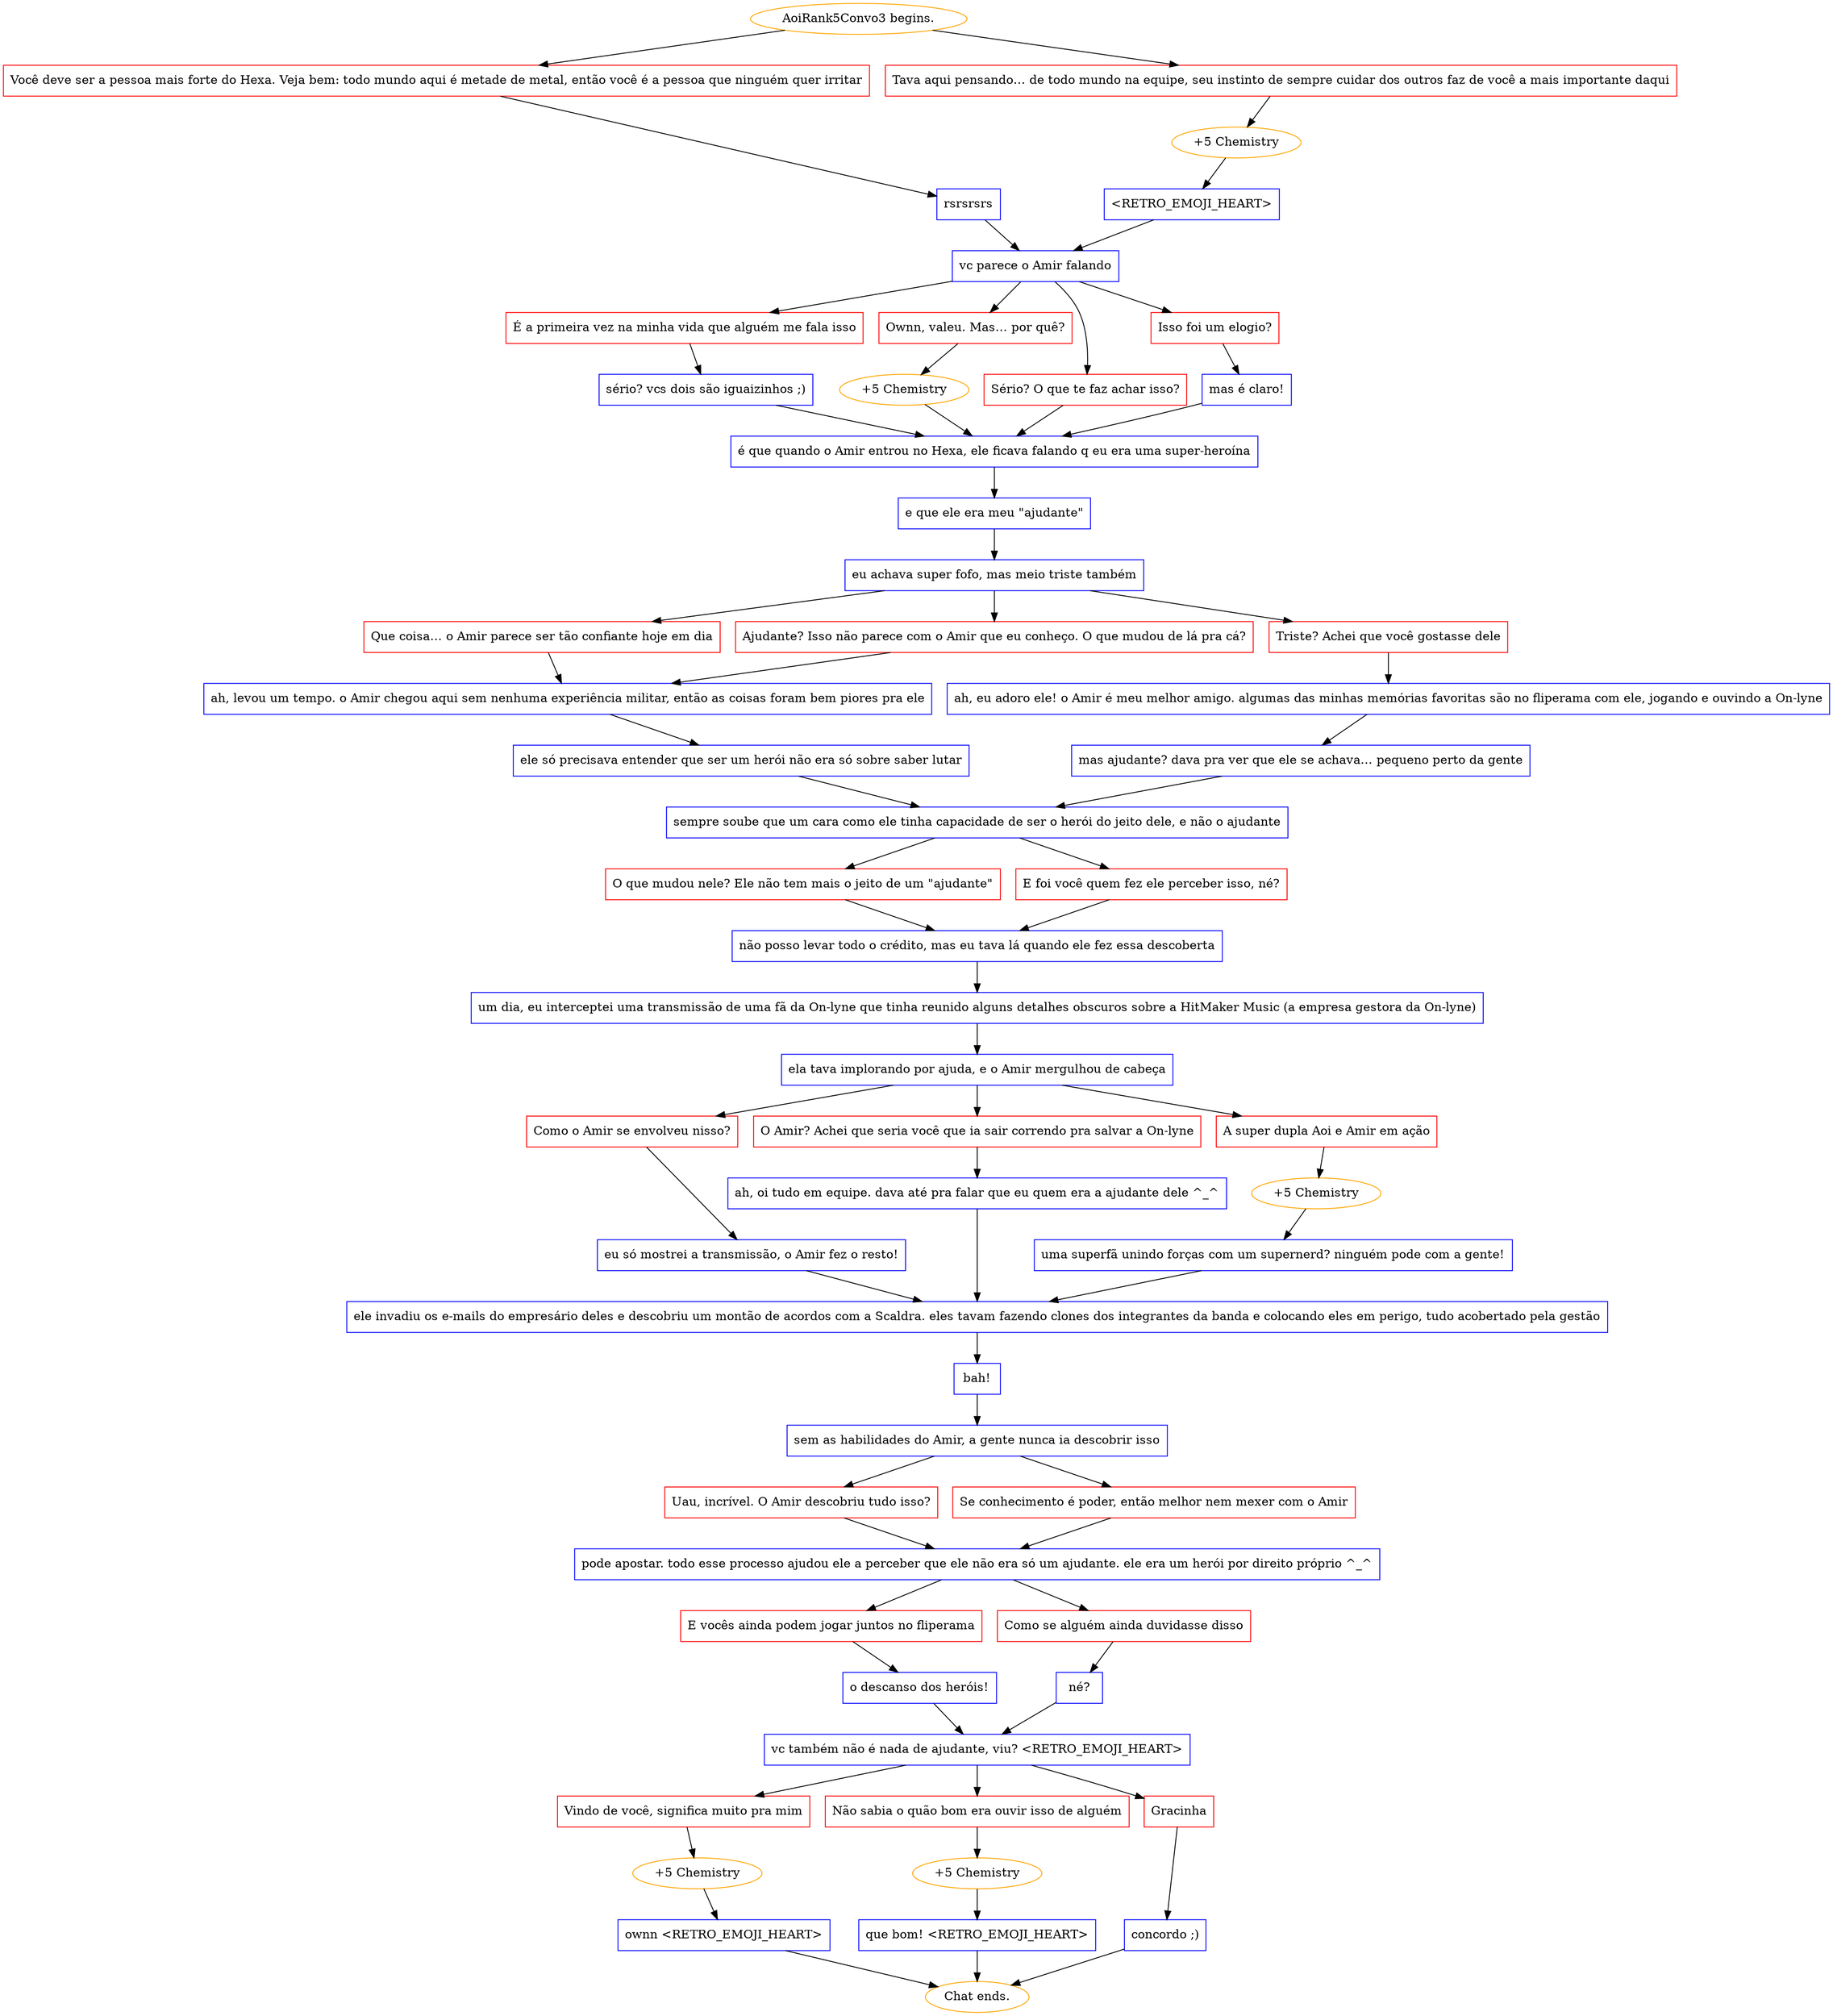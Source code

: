 digraph {
	"AoiRank5Convo3 begins." [color=orange];
		"AoiRank5Convo3 begins." -> j2715736264;
		"AoiRank5Convo3 begins." -> j2945244770;
	j2715736264 [label="Você deve ser a pessoa mais forte do Hexa. Veja bem: todo mundo aqui é metade de metal, então você é a pessoa que ninguém quer irritar",shape=box,color=red];
		j2715736264 -> j2056122514;
	j2945244770 [label="Tava aqui pensando… de todo mundo na equipe, seu instinto de sempre cuidar dos outros faz de você a mais importante daqui",shape=box,color=red];
		j2945244770 -> j4270327298;
	j2056122514 [label="rsrsrsrs",shape=box,color=blue];
		j2056122514 -> j514022762;
	j4270327298 [label="+5 Chemistry",color=orange];
		j4270327298 -> j197064075;
	j514022762 [label="vc parece o Amir falando",shape=box,color=blue];
		j514022762 -> j3622807542;
		j514022762 -> j1499488140;
		j514022762 -> j2243699371;
		j514022762 -> j3003932738;
	j197064075 [label="<RETRO_EMOJI_HEART>",shape=box,color=blue];
		j197064075 -> j514022762;
	j3622807542 [label="É a primeira vez na minha vida que alguém me fala isso",shape=box,color=red];
		j3622807542 -> j2450557465;
	j1499488140 [label="Ownn, valeu. Mas… por quê?",shape=box,color=red];
		j1499488140 -> j4156561096;
	j2243699371 [label="Sério? O que te faz achar isso?",shape=box,color=red];
		j2243699371 -> j1443990710;
	j3003932738 [label="Isso foi um elogio?",shape=box,color=red];
		j3003932738 -> j1068707248;
	j2450557465 [label="sério? vcs dois são iguaizinhos ;)",shape=box,color=blue];
		j2450557465 -> j1443990710;
	j4156561096 [label="+5 Chemistry",color=orange];
		j4156561096 -> j1443990710;
	j1443990710 [label="é que quando o Amir entrou no Hexa, ele ficava falando q eu era uma super-heroína",shape=box,color=blue];
		j1443990710 -> j3666019400;
	j1068707248 [label="mas é claro!",shape=box,color=blue];
		j1068707248 -> j1443990710;
	j3666019400 [label="e que ele era meu \"ajudante\"",shape=box,color=blue];
		j3666019400 -> j1593254336;
	j1593254336 [label="eu achava super fofo, mas meio triste também",shape=box,color=blue];
		j1593254336 -> j1113657292;
		j1593254336 -> j792067391;
		j1593254336 -> j1317163382;
	j1113657292 [label="Que coisa… o Amir parece ser tão confiante hoje em dia",shape=box,color=red];
		j1113657292 -> j75169701;
	j792067391 [label="Ajudante? Isso não parece com o Amir que eu conheço. O que mudou de lá pra cá?",shape=box,color=red];
		j792067391 -> j75169701;
	j1317163382 [label="Triste? Achei que você gostasse dele",shape=box,color=red];
		j1317163382 -> j4206786129;
	j75169701 [label="ah, levou um tempo. o Amir chegou aqui sem nenhuma experiência militar, então as coisas foram bem piores pra ele",shape=box,color=blue];
		j75169701 -> j3904242120;
	j4206786129 [label="ah, eu adoro ele! o Amir é meu melhor amigo. algumas das minhas memórias favoritas são no fliperama com ele, jogando e ouvindo a On-lyne",shape=box,color=blue];
		j4206786129 -> j2105486041;
	j3904242120 [label="ele só precisava entender que ser um herói não era só sobre saber lutar",shape=box,color=blue];
		j3904242120 -> j3310772970;
	j2105486041 [label="mas ajudante? dava pra ver que ele se achava… pequeno perto da gente",shape=box,color=blue];
		j2105486041 -> j3310772970;
	j3310772970 [label="sempre soube que um cara como ele tinha capacidade de ser o herói do jeito dele, e não o ajudante",shape=box,color=blue];
		j3310772970 -> j675413331;
		j3310772970 -> j3837115848;
	j675413331 [label="O que mudou nele? Ele não tem mais o jeito de um \"ajudante\"",shape=box,color=red];
		j675413331 -> j1722962164;
	j3837115848 [label="E foi você quem fez ele perceber isso, né?",shape=box,color=red];
		j3837115848 -> j1722962164;
	j1722962164 [label="não posso levar todo o crédito, mas eu tava lá quando ele fez essa descoberta",shape=box,color=blue];
		j1722962164 -> j4168636419;
	j4168636419 [label="um dia, eu interceptei uma transmissão de uma fã da On-lyne que tinha reunido alguns detalhes obscuros sobre a HitMaker Music (a empresa gestora da On-lyne)",shape=box,color=blue];
		j4168636419 -> j2051760771;
	j2051760771 [label="ela tava implorando por ajuda, e o Amir mergulhou de cabeça",shape=box,color=blue];
		j2051760771 -> j3471036677;
		j2051760771 -> j280942204;
		j2051760771 -> j2580330975;
	j3471036677 [label="Como o Amir se envolveu nisso?",shape=box,color=red];
		j3471036677 -> j326716220;
	j280942204 [label="O Amir? Achei que seria você que ia sair correndo pra salvar a On-lyne",shape=box,color=red];
		j280942204 -> j2715371579;
	j2580330975 [label="A super dupla Aoi e Amir em ação",shape=box,color=red];
		j2580330975 -> j1085206563;
	j326716220 [label="eu só mostrei a transmissão, o Amir fez o resto!",shape=box,color=blue];
		j326716220 -> j777459436;
	j2715371579 [label="ah, oi tudo em equipe. dava até pra falar que eu quem era a ajudante dele ^_^",shape=box,color=blue];
		j2715371579 -> j777459436;
	j1085206563 [label="+5 Chemistry",color=orange];
		j1085206563 -> j3526969571;
	j777459436 [label="ele invadiu os e-mails do empresário deles e descobriu um montão de acordos com a Scaldra. eles tavam fazendo clones dos integrantes da banda e colocando eles em perigo, tudo acobertado pela gestão",shape=box,color=blue];
		j777459436 -> j1884593919;
	j3526969571 [label="uma superfã unindo forças com um supernerd? ninguém pode com a gente!",shape=box,color=blue];
		j3526969571 -> j777459436;
	j1884593919 [label="bah!",shape=box,color=blue];
		j1884593919 -> j1151641376;
	j1151641376 [label="sem as habilidades do Amir, a gente nunca ia descobrir isso",shape=box,color=blue];
		j1151641376 -> j4157923392;
		j1151641376 -> j2503709750;
	j4157923392 [label="Uau, incrível. O Amir descobriu tudo isso?",shape=box,color=red];
		j4157923392 -> j1125245307;
	j2503709750 [label="Se conhecimento é poder, então melhor nem mexer com o Amir",shape=box,color=red];
		j2503709750 -> j1125245307;
	j1125245307 [label="pode apostar. todo esse processo ajudou ele a perceber que ele não era só um ajudante. ele era um herói por direito próprio ^_^",shape=box,color=blue];
		j1125245307 -> j795729890;
		j1125245307 -> j1452638214;
	j795729890 [label="E vocês ainda podem jogar juntos no fliperama",shape=box,color=red];
		j795729890 -> j1472746741;
	j1452638214 [label="Como se alguém ainda duvidasse disso",shape=box,color=red];
		j1452638214 -> j553282331;
	j1472746741 [label="o descanso dos heróis!",shape=box,color=blue];
		j1472746741 -> j1028338779;
	j553282331 [label="né?",shape=box,color=blue];
		j553282331 -> j1028338779;
	j1028338779 [label="vc também não é nada de ajudante, viu? <RETRO_EMOJI_HEART>",shape=box,color=blue];
		j1028338779 -> j1921267794;
		j1028338779 -> j2407046940;
		j1028338779 -> j1820769920;
	j1921267794 [label="Vindo de você, significa muito pra mim",shape=box,color=red];
		j1921267794 -> j3415436767;
	j2407046940 [label="Não sabia o quão bom era ouvir isso de alguém",shape=box,color=red];
		j2407046940 -> j33962165;
	j1820769920 [label="Gracinha",shape=box,color=red];
		j1820769920 -> j3087958382;
	j3415436767 [label="+5 Chemistry",color=orange];
		j3415436767 -> j3121106979;
	j33962165 [label="+5 Chemistry",color=orange];
		j33962165 -> j833931660;
	j3087958382 [label="concordo ;)",shape=box,color=blue];
		j3087958382 -> "Chat ends.";
	j3121106979 [label="ownn <RETRO_EMOJI_HEART>",shape=box,color=blue];
		j3121106979 -> "Chat ends.";
	j833931660 [label="que bom! <RETRO_EMOJI_HEART>",shape=box,color=blue];
		j833931660 -> "Chat ends.";
	"Chat ends." [color=orange];
}